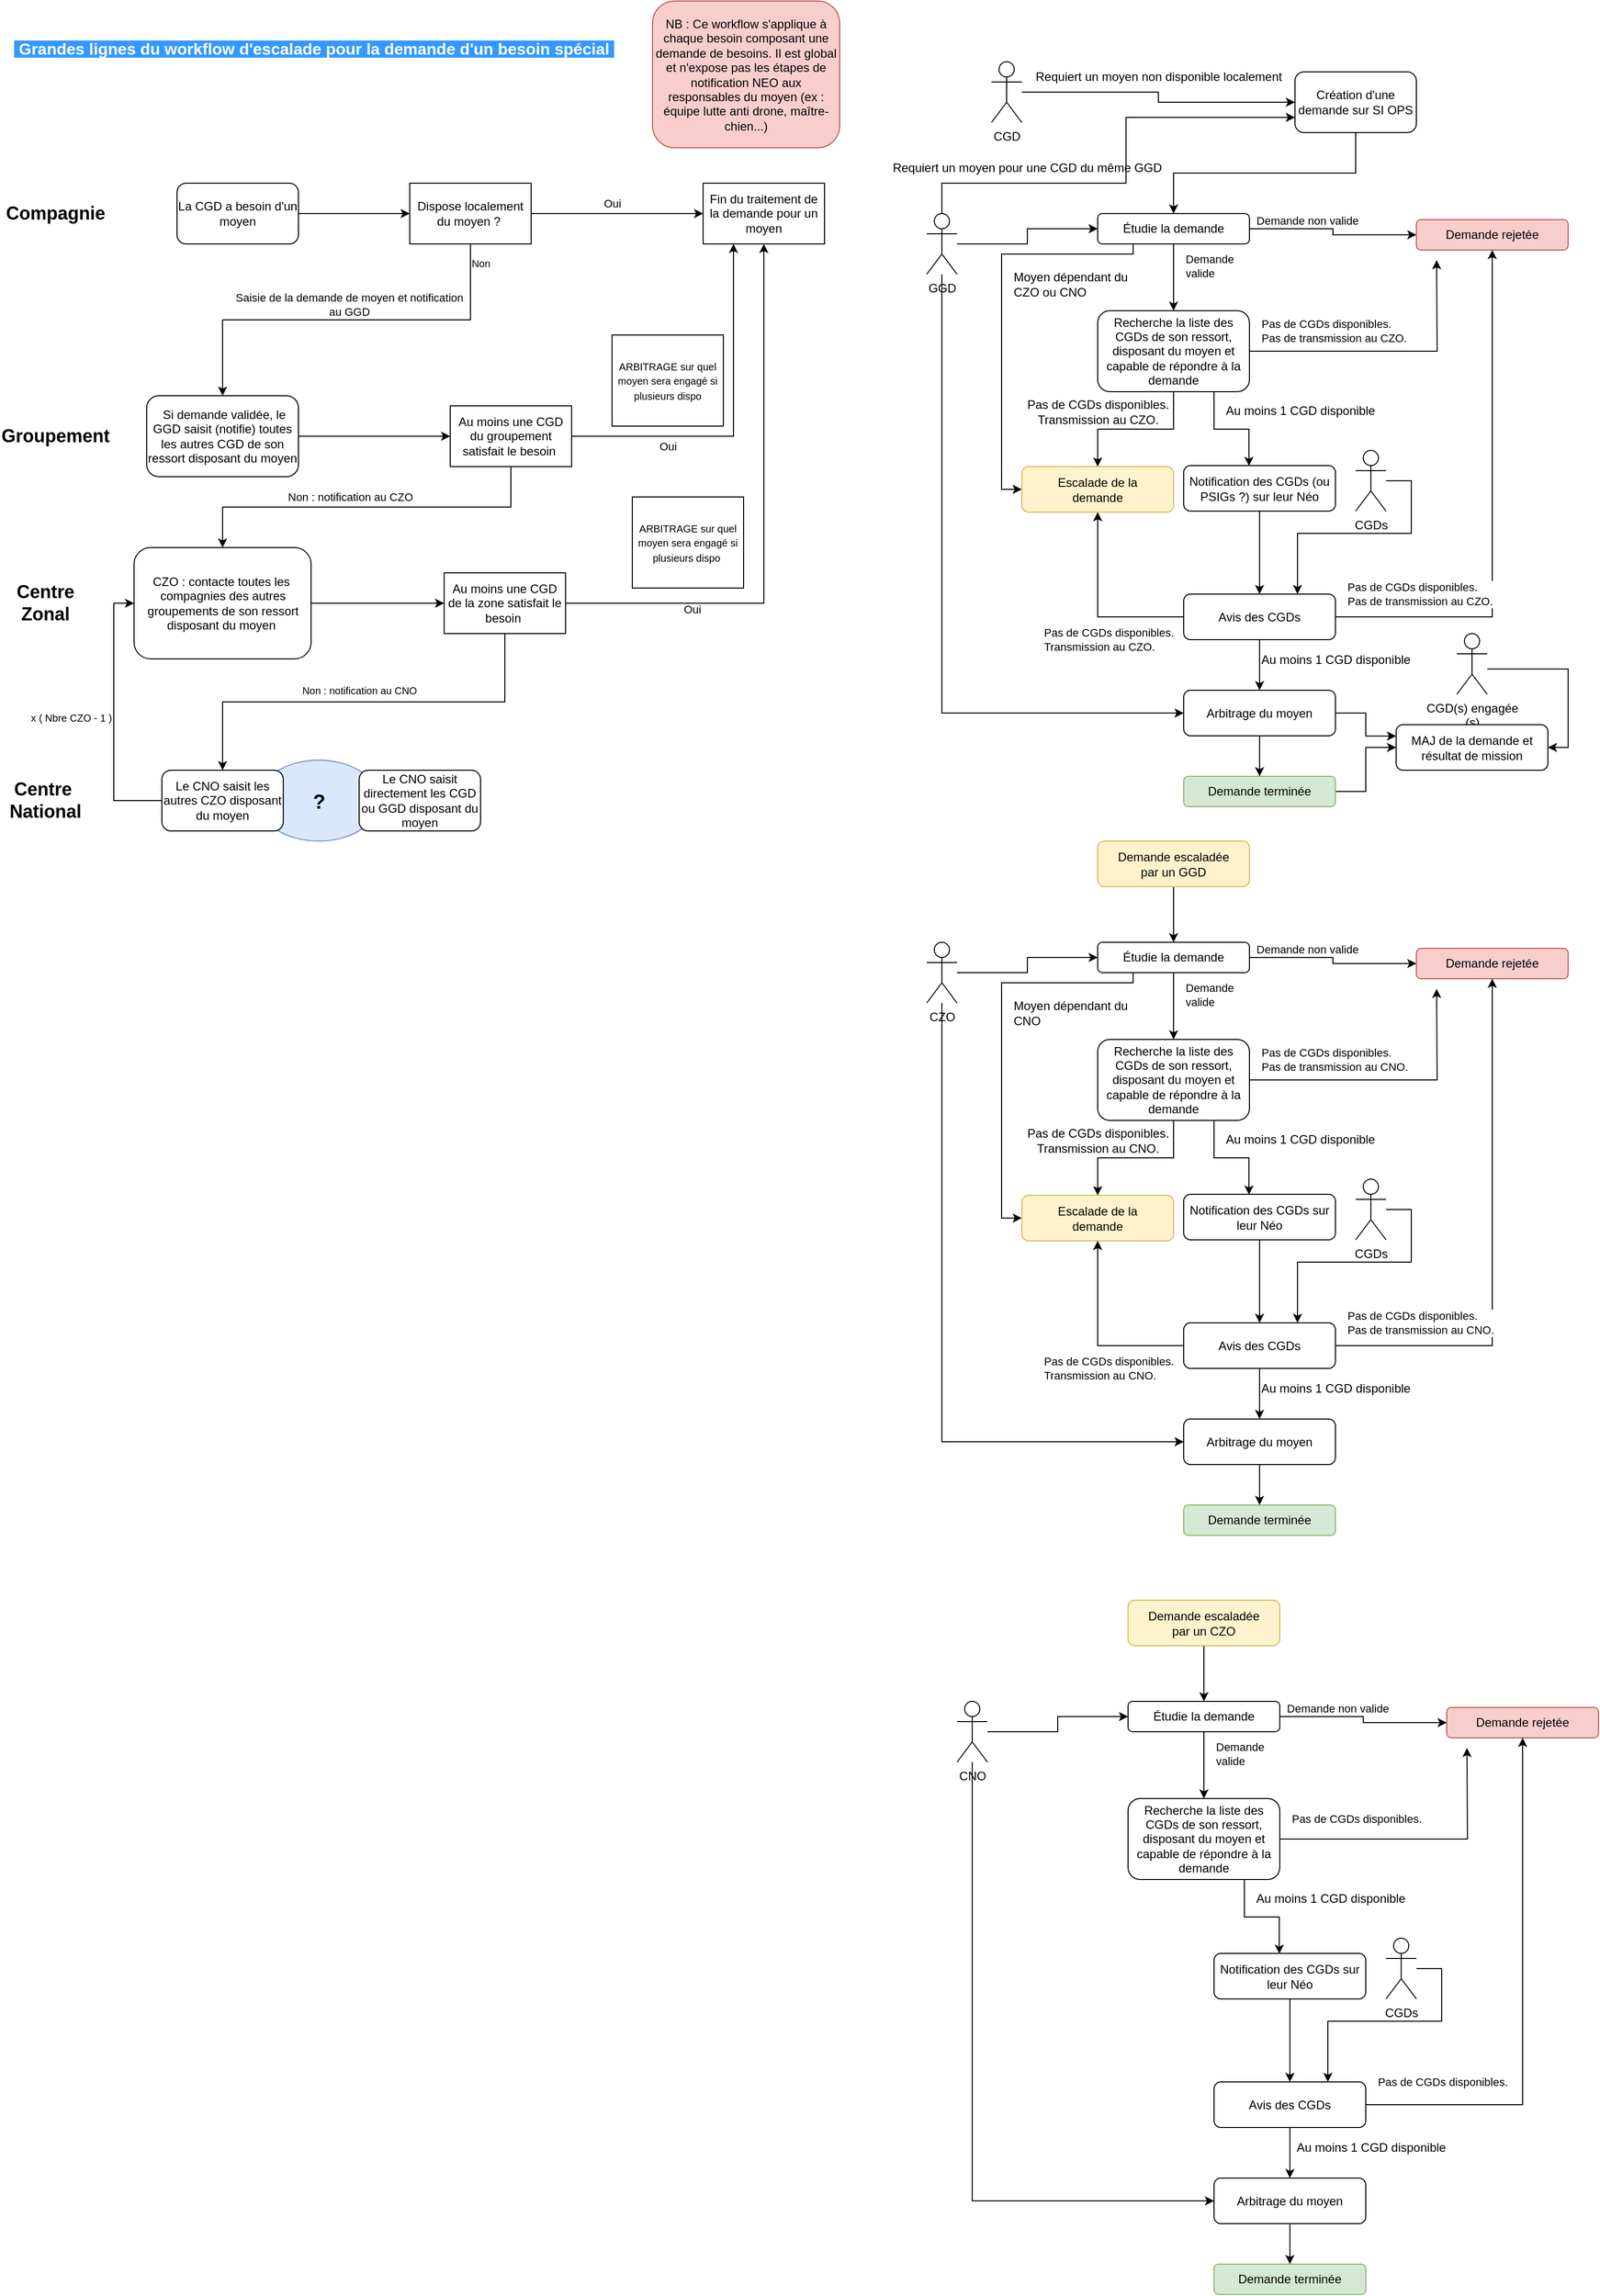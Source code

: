 <mxfile version="22.1.4" type="device">
  <diagram name="Page-1" id="rrwfycTTl3FOUkb1iYms">
    <mxGraphModel dx="1867" dy="1836" grid="1" gridSize="10" guides="1" tooltips="1" connect="1" arrows="1" fold="1" page="1" pageScale="1" pageWidth="827" pageHeight="1169" math="0" shadow="0">
      <root>
        <mxCell id="0" />
        <mxCell id="1" parent="0" />
        <mxCell id="RqcSnPFNKj7BQ7TesFbO-20" style="edgeStyle=orthogonalEdgeStyle;rounded=0;orthogonalLoop=1;jettySize=auto;html=1;exitX=1;exitY=0.5;exitDx=0;exitDy=0;entryX=0;entryY=0.5;entryDx=0;entryDy=0;labelBackgroundColor=none;fontColor=default;" parent="1" source="RqcSnPFNKj7BQ7TesFbO-1" target="RqcSnPFNKj7BQ7TesFbO-19" edge="1">
          <mxGeometry relative="1" as="geometry" />
        </mxCell>
        <mxCell id="RqcSnPFNKj7BQ7TesFbO-1" value="La CGD a besoin d&#39;un moyen" style="rounded=1;whiteSpace=wrap;html=1;labelBackgroundColor=none;" parent="1" vertex="1">
          <mxGeometry x="-645" y="-980" width="120" height="60" as="geometry" />
        </mxCell>
        <mxCell id="RqcSnPFNKj7BQ7TesFbO-60" value="" style="ellipse;whiteSpace=wrap;html=1;fontSize=20;labelBackgroundColor=none;fillColor=#dae8fc;strokeColor=#6c8ebf;" parent="1" vertex="1">
          <mxGeometry x="-565" y="-410" width="120" height="80" as="geometry" />
        </mxCell>
        <mxCell id="RqcSnPFNKj7BQ7TesFbO-26" style="edgeStyle=orthogonalEdgeStyle;rounded=0;orthogonalLoop=1;jettySize=auto;html=1;exitX=1;exitY=0.5;exitDx=0;exitDy=0;entryX=0;entryY=0.5;entryDx=0;entryDy=0;labelBackgroundColor=none;fontColor=default;" parent="1" source="RqcSnPFNKj7BQ7TesFbO-2" target="RqcSnPFNKj7BQ7TesFbO-16" edge="1">
          <mxGeometry relative="1" as="geometry" />
        </mxCell>
        <mxCell id="RqcSnPFNKj7BQ7TesFbO-2" value="&amp;nbsp;Si demande validée, le GGD saisit (notifie) toutes les autres CGD de son ressort disposant du moyen" style="rounded=1;whiteSpace=wrap;html=1;labelBackgroundColor=none;" parent="1" vertex="1">
          <mxGeometry x="-675" y="-770" width="150" height="80" as="geometry" />
        </mxCell>
        <mxCell id="RqcSnPFNKj7BQ7TesFbO-37" style="edgeStyle=orthogonalEdgeStyle;rounded=0;orthogonalLoop=1;jettySize=auto;html=1;exitX=1;exitY=0.5;exitDx=0;exitDy=0;entryX=0;entryY=0.5;entryDx=0;entryDy=0;fontSize=10;labelBackgroundColor=none;fontColor=default;" parent="1" source="RqcSnPFNKj7BQ7TesFbO-7" target="RqcSnPFNKj7BQ7TesFbO-36" edge="1">
          <mxGeometry relative="1" as="geometry" />
        </mxCell>
        <mxCell id="RqcSnPFNKj7BQ7TesFbO-7" value="CZO : contacte toutes les&amp;nbsp; compagnies des autres groupements de son ressort disposant du moyen&amp;nbsp;" style="rounded=1;whiteSpace=wrap;html=1;labelBackgroundColor=none;" parent="1" vertex="1">
          <mxGeometry x="-687.5" y="-620" width="175" height="110" as="geometry" />
        </mxCell>
        <mxCell id="RqcSnPFNKj7BQ7TesFbO-52" style="edgeStyle=orthogonalEdgeStyle;rounded=0;orthogonalLoop=1;jettySize=auto;html=1;exitX=0;exitY=0.5;exitDx=0;exitDy=0;entryX=0;entryY=0.5;entryDx=0;entryDy=0;fontSize=18;labelBackgroundColor=none;fontColor=default;" parent="1" source="RqcSnPFNKj7BQ7TesFbO-8" target="RqcSnPFNKj7BQ7TesFbO-7" edge="1">
          <mxGeometry relative="1" as="geometry" />
        </mxCell>
        <mxCell id="RqcSnPFNKj7BQ7TesFbO-53" value="&lt;font style=&quot;font-size: 10px;&quot;&gt;&amp;nbsp; &amp;nbsp;x (&lt;/font&gt;&lt;font size=&quot;1&quot; style=&quot;&quot;&gt;&amp;nbsp;Nbre CZO - 1 )&lt;/font&gt;" style="edgeLabel;html=1;align=center;verticalAlign=middle;resizable=0;points=[];fontSize=18;labelBackgroundColor=none;" parent="RqcSnPFNKj7BQ7TesFbO-52" vertex="1" connectable="0">
          <mxGeometry x="0.002" y="1" relative="1" as="geometry">
            <mxPoint x="-46" as="offset" />
          </mxGeometry>
        </mxCell>
        <mxCell id="RqcSnPFNKj7BQ7TesFbO-8" value="Le CNO saisit les autres CZO disposant du moyen" style="rounded=1;whiteSpace=wrap;html=1;labelBackgroundColor=none;" parent="1" vertex="1">
          <mxGeometry x="-660" y="-400" width="120" height="60" as="geometry" />
        </mxCell>
        <mxCell id="RqcSnPFNKj7BQ7TesFbO-11" value="Fin du traitement de la demande pour un moyen" style="rounded=0;whiteSpace=wrap;html=1;labelBackgroundColor=none;" parent="1" vertex="1">
          <mxGeometry x="-125" y="-980" width="120" height="60" as="geometry" />
        </mxCell>
        <mxCell id="RqcSnPFNKj7BQ7TesFbO-27" style="edgeStyle=orthogonalEdgeStyle;rounded=0;orthogonalLoop=1;jettySize=auto;html=1;exitX=1;exitY=0.5;exitDx=0;exitDy=0;entryX=0.25;entryY=1;entryDx=0;entryDy=0;labelBackgroundColor=none;fontColor=default;" parent="1" source="RqcSnPFNKj7BQ7TesFbO-16" target="RqcSnPFNKj7BQ7TesFbO-11" edge="1">
          <mxGeometry relative="1" as="geometry" />
        </mxCell>
        <mxCell id="RqcSnPFNKj7BQ7TesFbO-28" value="Oui" style="edgeLabel;html=1;align=center;verticalAlign=middle;resizable=0;points=[];labelBackgroundColor=none;" parent="RqcSnPFNKj7BQ7TesFbO-27" vertex="1" connectable="0">
          <mxGeometry x="-0.473" y="1" relative="1" as="geometry">
            <mxPoint x="3" y="11" as="offset" />
          </mxGeometry>
        </mxCell>
        <mxCell id="RqcSnPFNKj7BQ7TesFbO-29" style="edgeStyle=orthogonalEdgeStyle;rounded=0;orthogonalLoop=1;jettySize=auto;html=1;exitX=0.5;exitY=1;exitDx=0;exitDy=0;entryX=0.5;entryY=0;entryDx=0;entryDy=0;labelBackgroundColor=none;fontColor=default;" parent="1" source="RqcSnPFNKj7BQ7TesFbO-16" target="RqcSnPFNKj7BQ7TesFbO-7" edge="1">
          <mxGeometry relative="1" as="geometry" />
        </mxCell>
        <mxCell id="RqcSnPFNKj7BQ7TesFbO-30" value="Non : notification au CZO" style="edgeLabel;html=1;align=center;verticalAlign=middle;resizable=0;points=[];labelBackgroundColor=none;" parent="RqcSnPFNKj7BQ7TesFbO-29" vertex="1" connectable="0">
          <mxGeometry x="0.11" relative="1" as="geometry">
            <mxPoint x="3" y="-10" as="offset" />
          </mxGeometry>
        </mxCell>
        <mxCell id="RqcSnPFNKj7BQ7TesFbO-16" value="Au moins une CGD du groupement satisfait le besoin&amp;nbsp;" style="rounded=0;whiteSpace=wrap;html=1;labelBackgroundColor=none;" parent="1" vertex="1">
          <mxGeometry x="-375" y="-760" width="120" height="60" as="geometry" />
        </mxCell>
        <mxCell id="RqcSnPFNKj7BQ7TesFbO-21" style="edgeStyle=orthogonalEdgeStyle;rounded=0;orthogonalLoop=1;jettySize=auto;html=1;exitX=0.5;exitY=1;exitDx=0;exitDy=0;entryX=0.5;entryY=0;entryDx=0;entryDy=0;labelBackgroundColor=none;fontColor=default;" parent="1" source="RqcSnPFNKj7BQ7TesFbO-19" target="RqcSnPFNKj7BQ7TesFbO-2" edge="1">
          <mxGeometry relative="1" as="geometry" />
        </mxCell>
        <mxCell id="RqcSnPFNKj7BQ7TesFbO-22" value="Saisie de la demande de moyen et notification &lt;br&gt;au GGD" style="edgeLabel;html=1;align=center;verticalAlign=middle;resizable=0;points=[];labelBackgroundColor=none;" parent="RqcSnPFNKj7BQ7TesFbO-21" vertex="1" connectable="0">
          <mxGeometry x="0.115" y="2" relative="1" as="geometry">
            <mxPoint x="25" y="-17" as="offset" />
          </mxGeometry>
        </mxCell>
        <mxCell id="RqcSnPFNKj7BQ7TesFbO-35" value="Non" style="edgeLabel;html=1;align=center;verticalAlign=middle;resizable=0;points=[];fontSize=10;labelBackgroundColor=none;" parent="RqcSnPFNKj7BQ7TesFbO-21" vertex="1" connectable="0">
          <mxGeometry x="-0.904" relative="1" as="geometry">
            <mxPoint x="10" as="offset" />
          </mxGeometry>
        </mxCell>
        <mxCell id="RqcSnPFNKj7BQ7TesFbO-23" style="edgeStyle=orthogonalEdgeStyle;rounded=0;orthogonalLoop=1;jettySize=auto;html=1;exitX=1;exitY=0.5;exitDx=0;exitDy=0;labelBackgroundColor=none;fontColor=default;" parent="1" source="RqcSnPFNKj7BQ7TesFbO-19" target="RqcSnPFNKj7BQ7TesFbO-11" edge="1">
          <mxGeometry relative="1" as="geometry">
            <Array as="points">
              <mxPoint x="-205" y="-950" />
              <mxPoint x="-205" y="-950" />
            </Array>
          </mxGeometry>
        </mxCell>
        <mxCell id="RqcSnPFNKj7BQ7TesFbO-25" value="Oui" style="edgeLabel;html=1;align=center;verticalAlign=middle;resizable=0;points=[];labelBackgroundColor=none;" parent="RqcSnPFNKj7BQ7TesFbO-23" vertex="1" connectable="0">
          <mxGeometry x="-0.165" y="1" relative="1" as="geometry">
            <mxPoint x="9" y="-9" as="offset" />
          </mxGeometry>
        </mxCell>
        <mxCell id="RqcSnPFNKj7BQ7TesFbO-19" value="Dispose localement du moyen ?&amp;nbsp;" style="rounded=0;whiteSpace=wrap;html=1;labelBackgroundColor=none;" parent="1" vertex="1">
          <mxGeometry x="-415" y="-980" width="120" height="60" as="geometry" />
        </mxCell>
        <mxCell id="RqcSnPFNKj7BQ7TesFbO-32" value="&lt;font style=&quot;font-size: 10px;&quot;&gt;ARBITRAGE sur quel moyen sera engagé si plusieurs dispo&lt;/font&gt;" style="rounded=0;whiteSpace=wrap;html=1;labelBackgroundColor=none;" parent="1" vertex="1">
          <mxGeometry x="-215" y="-830" width="110" height="90" as="geometry" />
        </mxCell>
        <mxCell id="RqcSnPFNKj7BQ7TesFbO-38" style="edgeStyle=orthogonalEdgeStyle;rounded=0;orthogonalLoop=1;jettySize=auto;html=1;exitX=1;exitY=0.5;exitDx=0;exitDy=0;entryX=0.5;entryY=1;entryDx=0;entryDy=0;fontSize=10;labelBackgroundColor=none;fontColor=default;" parent="1" source="RqcSnPFNKj7BQ7TesFbO-36" target="RqcSnPFNKj7BQ7TesFbO-11" edge="1">
          <mxGeometry relative="1" as="geometry" />
        </mxCell>
        <mxCell id="RqcSnPFNKj7BQ7TesFbO-45" style="edgeStyle=orthogonalEdgeStyle;rounded=0;orthogonalLoop=1;jettySize=auto;html=1;exitX=0.5;exitY=1;exitDx=0;exitDy=0;entryX=0.5;entryY=0;entryDx=0;entryDy=0;fontSize=10;labelBackgroundColor=none;fontColor=default;" parent="1" source="RqcSnPFNKj7BQ7TesFbO-36" target="RqcSnPFNKj7BQ7TesFbO-8" edge="1">
          <mxGeometry relative="1" as="geometry" />
        </mxCell>
        <mxCell id="RqcSnPFNKj7BQ7TesFbO-46" value="Non : notification au CNO" style="edgeLabel;html=1;align=center;verticalAlign=middle;resizable=0;points=[];fontSize=10;labelBackgroundColor=none;" parent="RqcSnPFNKj7BQ7TesFbO-45" vertex="1" connectable="0">
          <mxGeometry x="0.085" y="1" relative="1" as="geometry">
            <mxPoint x="13" y="-13" as="offset" />
          </mxGeometry>
        </mxCell>
        <mxCell id="RqcSnPFNKj7BQ7TesFbO-36" value="Au moins une CGD de la zone satisfait le besoin&amp;nbsp;" style="rounded=0;whiteSpace=wrap;html=1;labelBackgroundColor=none;" parent="1" vertex="1">
          <mxGeometry x="-381" y="-595" width="120" height="60" as="geometry" />
        </mxCell>
        <mxCell id="RqcSnPFNKj7BQ7TesFbO-39" value="&lt;font style=&quot;font-size: 10px;&quot;&gt;ARBITRAGE sur quel moyen sera engagé si plusieurs dispo&amp;nbsp;&lt;/font&gt;" style="rounded=0;whiteSpace=wrap;html=1;labelBackgroundColor=none;" parent="1" vertex="1">
          <mxGeometry x="-195" y="-670" width="110" height="90" as="geometry" />
        </mxCell>
        <mxCell id="RqcSnPFNKj7BQ7TesFbO-47" value="&lt;font style=&quot;font-size: 18px;&quot;&gt;&lt;b&gt;Groupement&lt;/b&gt;&lt;/font&gt;" style="text;html=1;strokeColor=none;fillColor=none;align=center;verticalAlign=middle;whiteSpace=wrap;rounded=0;fontSize=10;labelBackgroundColor=none;" parent="1" vertex="1">
          <mxGeometry x="-795" y="-745" width="60" height="30" as="geometry" />
        </mxCell>
        <mxCell id="RqcSnPFNKj7BQ7TesFbO-48" value="&lt;span style=&quot;font-size: 18px;&quot;&gt;&lt;b&gt;Compagnie&lt;/b&gt;&lt;/span&gt;" style="text;html=1;strokeColor=none;fillColor=none;align=center;verticalAlign=middle;whiteSpace=wrap;rounded=0;fontSize=10;labelBackgroundColor=none;" parent="1" vertex="1">
          <mxGeometry x="-795" y="-965" width="60" height="30" as="geometry" />
        </mxCell>
        <mxCell id="RqcSnPFNKj7BQ7TesFbO-49" value="&lt;font style=&quot;font-size: 18px;&quot;&gt;&lt;b&gt;Centre Zonal&lt;/b&gt;&lt;/font&gt;" style="text;html=1;strokeColor=none;fillColor=none;align=center;verticalAlign=middle;whiteSpace=wrap;rounded=0;fontSize=10;labelBackgroundColor=none;" parent="1" vertex="1">
          <mxGeometry x="-805" y="-580" width="60" height="30" as="geometry" />
        </mxCell>
        <mxCell id="RqcSnPFNKj7BQ7TesFbO-50" value="&lt;font style=&quot;font-size: 18px;&quot;&gt;&lt;b&gt;Centre&amp;nbsp; National&lt;/b&gt;&lt;/font&gt;" style="text;html=1;strokeColor=none;fillColor=none;align=center;verticalAlign=middle;whiteSpace=wrap;rounded=0;fontSize=10;labelBackgroundColor=none;" parent="1" vertex="1">
          <mxGeometry x="-805" y="-385" width="60" height="30" as="geometry" />
        </mxCell>
        <mxCell id="RqcSnPFNKj7BQ7TesFbO-54" value="Le CNO saisit directement les CGD ou GGD disposant du moyen" style="rounded=1;whiteSpace=wrap;html=1;labelBackgroundColor=none;" parent="1" vertex="1">
          <mxGeometry x="-465" y="-400" width="120" height="60" as="geometry" />
        </mxCell>
        <mxCell id="RqcSnPFNKj7BQ7TesFbO-59" value="&lt;font style=&quot;font-size: 20px;&quot;&gt;&lt;b&gt;?&lt;/b&gt;&lt;/font&gt;" style="text;html=1;align=center;verticalAlign=middle;resizable=0;points=[];autosize=1;strokeColor=none;fillColor=none;fontSize=12;labelBackgroundColor=none;" parent="1" vertex="1">
          <mxGeometry x="-525" y="-390" width="40" height="40" as="geometry" />
        </mxCell>
        <mxCell id="RqcSnPFNKj7BQ7TesFbO-62" value="Oui" style="edgeLabel;html=1;align=center;verticalAlign=middle;resizable=0;points=[];labelBackgroundColor=none;" parent="1" vertex="1" connectable="0">
          <mxGeometry x="-150" y="-710" as="geometry">
            <mxPoint x="14" y="151" as="offset" />
          </mxGeometry>
        </mxCell>
        <mxCell id="RqcSnPFNKj7BQ7TesFbO-64" value="NB : Ce workflow s&#39;applique à chaque besoin composant une demande de besoins. Il est global et n&#39;expose pas les étapes de notification NEO aux responsables du moyen (ex : équipe lutte anti drone, maître-chien...)" style="rounded=1;whiteSpace=wrap;html=1;fillColor=#f8cecc;strokeColor=#b85450;" parent="1" vertex="1">
          <mxGeometry x="-175" y="-1160" width="185" height="145" as="geometry" />
        </mxCell>
        <mxCell id="RqcSnPFNKj7BQ7TesFbO-65" value="&lt;h1&gt;&lt;font color=&quot;#ffffff&quot; style=&quot;font-size: 16px; background-color: rgb(51, 153, 255);&quot;&gt;&amp;nbsp;Grandes lignes du workflow d&#39;escalade pour la demande d&#39;un besoin spécial&amp;nbsp;&lt;/font&gt;&lt;/h1&gt;" style="text;html=1;align=center;verticalAlign=middle;resizable=0;points=[];autosize=1;strokeColor=none;fillColor=none;" parent="1" vertex="1">
          <mxGeometry x="-820" y="-1150" width="620" height="70" as="geometry" />
        </mxCell>
        <mxCell id="Uyvx8h7C8vzRLMzr1QNW-44" style="edgeStyle=orthogonalEdgeStyle;rounded=0;orthogonalLoop=1;jettySize=auto;html=1;entryX=0;entryY=0.5;entryDx=0;entryDy=0;" parent="1" source="Uyvx8h7C8vzRLMzr1QNW-3" target="Uyvx8h7C8vzRLMzr1QNW-7" edge="1">
          <mxGeometry relative="1" as="geometry" />
        </mxCell>
        <mxCell id="Uyvx8h7C8vzRLMzr1QNW-3" value="CGD" style="shape=umlActor;verticalLabelPosition=bottom;verticalAlign=top;html=1;outlineConnect=0;" parent="1" vertex="1">
          <mxGeometry x="160" y="-1100" width="30" height="60" as="geometry" />
        </mxCell>
        <mxCell id="Uyvx8h7C8vzRLMzr1QNW-13" style="edgeStyle=orthogonalEdgeStyle;rounded=0;orthogonalLoop=1;jettySize=auto;html=1;exitX=0.5;exitY=1;exitDx=0;exitDy=0;entryX=0.5;entryY=0;entryDx=0;entryDy=0;" parent="1" source="Uyvx8h7C8vzRLMzr1QNW-7" target="Uyvx8h7C8vzRLMzr1QNW-10" edge="1">
          <mxGeometry relative="1" as="geometry" />
        </mxCell>
        <mxCell id="Uyvx8h7C8vzRLMzr1QNW-7" value="Création d&#39;une demande sur SI OPS" style="rounded=1;whiteSpace=wrap;html=1;labelBackgroundColor=none;" parent="1" vertex="1">
          <mxGeometry x="460" y="-1090" width="120" height="60" as="geometry" />
        </mxCell>
        <mxCell id="Uyvx8h7C8vzRLMzr1QNW-12" style="edgeStyle=orthogonalEdgeStyle;rounded=0;orthogonalLoop=1;jettySize=auto;html=1;entryX=0;entryY=0.5;entryDx=0;entryDy=0;" parent="1" source="Uyvx8h7C8vzRLMzr1QNW-9" target="Uyvx8h7C8vzRLMzr1QNW-10" edge="1">
          <mxGeometry relative="1" as="geometry" />
        </mxCell>
        <mxCell id="Uyvx8h7C8vzRLMzr1QNW-37" style="edgeStyle=orthogonalEdgeStyle;rounded=0;orthogonalLoop=1;jettySize=auto;html=1;entryX=0;entryY=0.5;entryDx=0;entryDy=0;" parent="1" source="Uyvx8h7C8vzRLMzr1QNW-9" target="Uyvx8h7C8vzRLMzr1QNW-36" edge="1">
          <mxGeometry relative="1" as="geometry">
            <Array as="points">
              <mxPoint x="111" y="-457" />
            </Array>
          </mxGeometry>
        </mxCell>
        <mxCell id="ek8YgwILOzwHB5-foPTu-1" style="edgeStyle=orthogonalEdgeStyle;rounded=0;orthogonalLoop=1;jettySize=auto;html=1;entryX=0;entryY=0.75;entryDx=0;entryDy=0;" edge="1" parent="1" source="Uyvx8h7C8vzRLMzr1QNW-9" target="Uyvx8h7C8vzRLMzr1QNW-7">
          <mxGeometry relative="1" as="geometry">
            <Array as="points">
              <mxPoint x="111" y="-980" />
              <mxPoint x="293" y="-980" />
              <mxPoint x="293" y="-1045" />
            </Array>
          </mxGeometry>
        </mxCell>
        <mxCell id="Uyvx8h7C8vzRLMzr1QNW-9" value="GGD" style="shape=umlActor;verticalLabelPosition=bottom;verticalAlign=top;html=1;outlineConnect=0;" parent="1" vertex="1">
          <mxGeometry x="96" y="-950" width="30" height="60" as="geometry" />
        </mxCell>
        <mxCell id="Uyvx8h7C8vzRLMzr1QNW-16" style="edgeStyle=orthogonalEdgeStyle;rounded=0;orthogonalLoop=1;jettySize=auto;html=1;entryX=0.5;entryY=0;entryDx=0;entryDy=0;" parent="1" source="Uyvx8h7C8vzRLMzr1QNW-10" target="Uyvx8h7C8vzRLMzr1QNW-15" edge="1">
          <mxGeometry relative="1" as="geometry" />
        </mxCell>
        <mxCell id="Uyvx8h7C8vzRLMzr1QNW-17" value="&lt;div&gt;Demande&lt;/div&gt;&lt;div&gt;valide&lt;/div&gt;" style="edgeLabel;html=1;align=left;verticalAlign=middle;resizable=0;points=[];" parent="Uyvx8h7C8vzRLMzr1QNW-16" vertex="1" connectable="0">
          <mxGeometry x="-0.382" y="4" relative="1" as="geometry">
            <mxPoint x="6" y="1" as="offset" />
          </mxGeometry>
        </mxCell>
        <mxCell id="Uyvx8h7C8vzRLMzr1QNW-20" style="edgeStyle=orthogonalEdgeStyle;rounded=0;orthogonalLoop=1;jettySize=auto;html=1;entryX=0;entryY=0.5;entryDx=0;entryDy=0;" parent="1" source="Uyvx8h7C8vzRLMzr1QNW-10" target="Uyvx8h7C8vzRLMzr1QNW-19" edge="1">
          <mxGeometry relative="1" as="geometry" />
        </mxCell>
        <mxCell id="Uyvx8h7C8vzRLMzr1QNW-95" style="edgeStyle=orthogonalEdgeStyle;rounded=0;orthogonalLoop=1;jettySize=auto;html=1;entryX=0;entryY=0.5;entryDx=0;entryDy=0;" parent="1" source="Uyvx8h7C8vzRLMzr1QNW-10" target="Uyvx8h7C8vzRLMzr1QNW-46" edge="1">
          <mxGeometry relative="1" as="geometry">
            <Array as="points">
              <mxPoint x="300" y="-910" />
              <mxPoint x="170" y="-910" />
              <mxPoint x="170" y="-677" />
            </Array>
          </mxGeometry>
        </mxCell>
        <mxCell id="Uyvx8h7C8vzRLMzr1QNW-10" value="Étudie la demande" style="rounded=1;whiteSpace=wrap;html=1;labelBackgroundColor=none;" parent="1" vertex="1">
          <mxGeometry x="265" y="-950" width="150" height="30" as="geometry" />
        </mxCell>
        <mxCell id="Uyvx8h7C8vzRLMzr1QNW-22" style="edgeStyle=orthogonalEdgeStyle;rounded=0;orthogonalLoop=1;jettySize=auto;html=1;" parent="1" source="Uyvx8h7C8vzRLMzr1QNW-15" edge="1">
          <mxGeometry relative="1" as="geometry">
            <mxPoint x="600" y="-904" as="targetPoint" />
          </mxGeometry>
        </mxCell>
        <mxCell id="Uyvx8h7C8vzRLMzr1QNW-23" value="Pas de CGDs disponibles.&lt;br&gt;&lt;div&gt;Transmission au CZO.&lt;br&gt;&lt;/div&gt;" style="edgeLabel;html=1;align=left;verticalAlign=middle;resizable=0;points=[];" parent="Uyvx8h7C8vzRLMzr1QNW-22" vertex="1" connectable="0">
          <mxGeometry x="-0.892" y="3" relative="1" as="geometry">
            <mxPoint x="-220" y="288" as="offset" />
          </mxGeometry>
        </mxCell>
        <mxCell id="Uyvx8h7C8vzRLMzr1QNW-47" style="edgeStyle=orthogonalEdgeStyle;rounded=0;orthogonalLoop=1;jettySize=auto;html=1;entryX=0.5;entryY=0;entryDx=0;entryDy=0;" parent="1" source="Uyvx8h7C8vzRLMzr1QNW-15" target="Uyvx8h7C8vzRLMzr1QNW-46" edge="1">
          <mxGeometry relative="1" as="geometry">
            <Array as="points">
              <mxPoint x="340" y="-737" />
              <mxPoint x="265" y="-737" />
            </Array>
          </mxGeometry>
        </mxCell>
        <mxCell id="Uyvx8h7C8vzRLMzr1QNW-15" value="Recherche la liste des CGDs de son ressort, disposant du moyen et capable de répondre à la demande" style="rounded=1;whiteSpace=wrap;html=1;labelBackgroundColor=none;" parent="1" vertex="1">
          <mxGeometry x="265" y="-854" width="150" height="80" as="geometry" />
        </mxCell>
        <mxCell id="Uyvx8h7C8vzRLMzr1QNW-19" value="Demande rejetée" style="rounded=1;whiteSpace=wrap;html=1;labelBackgroundColor=none;fillColor=#f8cecc;strokeColor=#b85450;" parent="1" vertex="1">
          <mxGeometry x="580" y="-944" width="150" height="30" as="geometry" />
        </mxCell>
        <mxCell id="Uyvx8h7C8vzRLMzr1QNW-21" value="Demande non valide" style="edgeLabel;html=1;align=center;verticalAlign=middle;resizable=0;points=[];" parent="1" vertex="1" connectable="0">
          <mxGeometry x="480" y="-944.002" as="geometry">
            <mxPoint x="-8" y="1" as="offset" />
          </mxGeometry>
        </mxCell>
        <mxCell id="Uyvx8h7C8vzRLMzr1QNW-30" style="edgeStyle=orthogonalEdgeStyle;rounded=0;orthogonalLoop=1;jettySize=auto;html=1;entryX=0.5;entryY=0;entryDx=0;entryDy=0;" parent="1" source="Uyvx8h7C8vzRLMzr1QNW-24" target="Uyvx8h7C8vzRLMzr1QNW-28" edge="1">
          <mxGeometry relative="1" as="geometry" />
        </mxCell>
        <mxCell id="Uyvx8h7C8vzRLMzr1QNW-24" value="Notification des CGDs (ou PSIGs ?) sur leur Néo" style="rounded=1;whiteSpace=wrap;html=1;labelBackgroundColor=none;" parent="1" vertex="1">
          <mxGeometry x="350" y="-701" width="150" height="45" as="geometry" />
        </mxCell>
        <mxCell id="Uyvx8h7C8vzRLMzr1QNW-25" style="edgeStyle=orthogonalEdgeStyle;rounded=0;orthogonalLoop=1;jettySize=auto;html=1;entryX=0.43;entryY=0.007;entryDx=0;entryDy=0;entryPerimeter=0;" parent="1" source="Uyvx8h7C8vzRLMzr1QNW-15" target="Uyvx8h7C8vzRLMzr1QNW-24" edge="1">
          <mxGeometry relative="1" as="geometry">
            <Array as="points">
              <mxPoint x="380" y="-737" />
              <mxPoint x="415" y="-737" />
            </Array>
          </mxGeometry>
        </mxCell>
        <mxCell id="Uyvx8h7C8vzRLMzr1QNW-29" style="edgeStyle=orthogonalEdgeStyle;rounded=0;orthogonalLoop=1;jettySize=auto;html=1;entryX=0.75;entryY=0;entryDx=0;entryDy=0;" parent="1" source="Uyvx8h7C8vzRLMzr1QNW-26" target="Uyvx8h7C8vzRLMzr1QNW-28" edge="1">
          <mxGeometry relative="1" as="geometry">
            <Array as="points">
              <mxPoint x="575" y="-634" />
              <mxPoint x="463" y="-634" />
            </Array>
          </mxGeometry>
        </mxCell>
        <mxCell id="Uyvx8h7C8vzRLMzr1QNW-26" value="CGDs" style="shape=umlActor;verticalLabelPosition=bottom;verticalAlign=top;html=1;outlineConnect=0;" parent="1" vertex="1">
          <mxGeometry x="520" y="-716" width="30" height="60" as="geometry" />
        </mxCell>
        <mxCell id="Uyvx8h7C8vzRLMzr1QNW-34" style="edgeStyle=orthogonalEdgeStyle;rounded=0;orthogonalLoop=1;jettySize=auto;html=1;entryX=0.5;entryY=1;entryDx=0;entryDy=0;" parent="1" source="Uyvx8h7C8vzRLMzr1QNW-28" target="Uyvx8h7C8vzRLMzr1QNW-19" edge="1">
          <mxGeometry relative="1" as="geometry" />
        </mxCell>
        <mxCell id="Uyvx8h7C8vzRLMzr1QNW-38" style="edgeStyle=orthogonalEdgeStyle;rounded=0;orthogonalLoop=1;jettySize=auto;html=1;entryX=0.5;entryY=0;entryDx=0;entryDy=0;" parent="1" source="Uyvx8h7C8vzRLMzr1QNW-28" target="Uyvx8h7C8vzRLMzr1QNW-36" edge="1">
          <mxGeometry relative="1" as="geometry" />
        </mxCell>
        <mxCell id="Uyvx8h7C8vzRLMzr1QNW-51" style="edgeStyle=orthogonalEdgeStyle;rounded=0;orthogonalLoop=1;jettySize=auto;html=1;exitX=0;exitY=0.5;exitDx=0;exitDy=0;entryX=0.5;entryY=1;entryDx=0;entryDy=0;" parent="1" source="Uyvx8h7C8vzRLMzr1QNW-28" target="Uyvx8h7C8vzRLMzr1QNW-46" edge="1">
          <mxGeometry relative="1" as="geometry" />
        </mxCell>
        <mxCell id="Uyvx8h7C8vzRLMzr1QNW-28" value="Avis des CGDs" style="rounded=1;whiteSpace=wrap;html=1;labelBackgroundColor=none;" parent="1" vertex="1">
          <mxGeometry x="350" y="-574" width="150" height="45" as="geometry" />
        </mxCell>
        <mxCell id="Uyvx8h7C8vzRLMzr1QNW-33" value="Pas de CGDs disponibles.&lt;br&gt;&lt;div&gt;Pas de transmission au CZO.&lt;br&gt;&lt;/div&gt;" style="edgeLabel;html=1;align=left;verticalAlign=middle;resizable=0;points=[];" parent="1" vertex="1" connectable="0">
          <mxGeometry x="425.004" y="-834.001" as="geometry" />
        </mxCell>
        <mxCell id="ek8YgwILOzwHB5-foPTu-7" style="edgeStyle=orthogonalEdgeStyle;rounded=0;orthogonalLoop=1;jettySize=auto;html=1;entryX=0;entryY=0.5;entryDx=0;entryDy=0;" edge="1" parent="1" source="Uyvx8h7C8vzRLMzr1QNW-35" target="ek8YgwILOzwHB5-foPTu-4">
          <mxGeometry relative="1" as="geometry" />
        </mxCell>
        <mxCell id="Uyvx8h7C8vzRLMzr1QNW-35" value="Demande terminée" style="rounded=1;whiteSpace=wrap;html=1;labelBackgroundColor=none;fillColor=#d5e8d4;strokeColor=#82b366;" parent="1" vertex="1">
          <mxGeometry x="350" y="-394" width="150" height="30" as="geometry" />
        </mxCell>
        <mxCell id="Uyvx8h7C8vzRLMzr1QNW-39" style="edgeStyle=orthogonalEdgeStyle;rounded=0;orthogonalLoop=1;jettySize=auto;html=1;entryX=0.5;entryY=0;entryDx=0;entryDy=0;" parent="1" source="Uyvx8h7C8vzRLMzr1QNW-36" target="Uyvx8h7C8vzRLMzr1QNW-35" edge="1">
          <mxGeometry relative="1" as="geometry" />
        </mxCell>
        <mxCell id="ek8YgwILOzwHB5-foPTu-6" style="edgeStyle=orthogonalEdgeStyle;rounded=0;orthogonalLoop=1;jettySize=auto;html=1;entryX=0;entryY=0.25;entryDx=0;entryDy=0;" edge="1" parent="1" source="Uyvx8h7C8vzRLMzr1QNW-36" target="ek8YgwILOzwHB5-foPTu-4">
          <mxGeometry relative="1" as="geometry" />
        </mxCell>
        <mxCell id="Uyvx8h7C8vzRLMzr1QNW-36" value="Arbitrage du moyen" style="rounded=1;whiteSpace=wrap;html=1;labelBackgroundColor=none;" parent="1" vertex="1">
          <mxGeometry x="350" y="-479" width="150" height="45" as="geometry" />
        </mxCell>
        <mxCell id="Uyvx8h7C8vzRLMzr1QNW-42" value="Au moins 1 CGD disponible" style="text;html=1;align=center;verticalAlign=middle;resizable=0;points=[];autosize=1;strokeColor=none;fillColor=none;" parent="1" vertex="1">
          <mxGeometry x="415" y="-524" width="170" height="30" as="geometry" />
        </mxCell>
        <mxCell id="Uyvx8h7C8vzRLMzr1QNW-45" value="Requiert un moyen non disponible localement" style="text;html=1;align=center;verticalAlign=middle;resizable=0;points=[];autosize=1;strokeColor=none;fillColor=none;" parent="1" vertex="1">
          <mxGeometry x="190" y="-1100" width="270" height="30" as="geometry" />
        </mxCell>
        <mxCell id="Uyvx8h7C8vzRLMzr1QNW-46" value="Escalade de la&lt;br&gt;demande" style="rounded=1;whiteSpace=wrap;html=1;labelBackgroundColor=none;fillColor=#fff2cc;strokeColor=#d6b656;" parent="1" vertex="1">
          <mxGeometry x="190" y="-700" width="150" height="45" as="geometry" />
        </mxCell>
        <mxCell id="Uyvx8h7C8vzRLMzr1QNW-48" value="Pas de CGDs disponibles.&lt;br&gt;Transmission au CZO." style="text;html=1;align=center;verticalAlign=middle;resizable=0;points=[];autosize=1;strokeColor=none;fillColor=none;" parent="1" vertex="1">
          <mxGeometry x="185" y="-774" width="160" height="40" as="geometry" />
        </mxCell>
        <mxCell id="Uyvx8h7C8vzRLMzr1QNW-49" value="Au moins 1 CGD disponible" style="text;html=1;align=center;verticalAlign=middle;resizable=0;points=[];autosize=1;strokeColor=none;fillColor=none;" parent="1" vertex="1">
          <mxGeometry x="380" y="-770" width="170" height="30" as="geometry" />
        </mxCell>
        <mxCell id="Uyvx8h7C8vzRLMzr1QNW-52" value="Pas de CGDs disponibles.&lt;br&gt;&lt;div&gt;Pas de transmission au CZO.&lt;br&gt;&lt;/div&gt;" style="edgeLabel;html=1;align=left;verticalAlign=middle;resizable=0;points=[];" parent="1" vertex="1" connectable="0">
          <mxGeometry x="510.004" y="-574.001" as="geometry" />
        </mxCell>
        <mxCell id="Uyvx8h7C8vzRLMzr1QNW-129" style="edgeStyle=orthogonalEdgeStyle;rounded=0;orthogonalLoop=1;jettySize=auto;html=1;entryX=0.5;entryY=0;entryDx=0;entryDy=0;" parent="1" source="Uyvx8h7C8vzRLMzr1QNW-55" target="Uyvx8h7C8vzRLMzr1QNW-103" edge="1">
          <mxGeometry relative="1" as="geometry" />
        </mxCell>
        <mxCell id="Uyvx8h7C8vzRLMzr1QNW-55" value="Demande escaladée&lt;br&gt;par un GGD" style="rounded=1;whiteSpace=wrap;html=1;labelBackgroundColor=none;fillColor=#fff2cc;strokeColor=#d6b656;" parent="1" vertex="1">
          <mxGeometry x="265" y="-330" width="150" height="45" as="geometry" />
        </mxCell>
        <mxCell id="Uyvx8h7C8vzRLMzr1QNW-94" value="Moyen dépendant du&lt;br&gt;CZO ou CNO" style="text;html=1;align=left;verticalAlign=middle;resizable=0;points=[];autosize=1;strokeColor=none;fillColor=none;" parent="1" vertex="1">
          <mxGeometry x="180" y="-900" width="140" height="40" as="geometry" />
        </mxCell>
        <mxCell id="Uyvx8h7C8vzRLMzr1QNW-96" style="edgeStyle=orthogonalEdgeStyle;rounded=0;orthogonalLoop=1;jettySize=auto;html=1;entryX=0;entryY=0.5;entryDx=0;entryDy=0;" parent="1" source="Uyvx8h7C8vzRLMzr1QNW-98" target="Uyvx8h7C8vzRLMzr1QNW-103" edge="1">
          <mxGeometry relative="1" as="geometry" />
        </mxCell>
        <mxCell id="Uyvx8h7C8vzRLMzr1QNW-97" style="edgeStyle=orthogonalEdgeStyle;rounded=0;orthogonalLoop=1;jettySize=auto;html=1;entryX=0;entryY=0.5;entryDx=0;entryDy=0;" parent="1" source="Uyvx8h7C8vzRLMzr1QNW-98" target="Uyvx8h7C8vzRLMzr1QNW-122" edge="1">
          <mxGeometry relative="1" as="geometry">
            <Array as="points">
              <mxPoint x="111" y="263" />
            </Array>
          </mxGeometry>
        </mxCell>
        <mxCell id="Uyvx8h7C8vzRLMzr1QNW-98" value="CZO" style="shape=umlActor;verticalLabelPosition=bottom;verticalAlign=top;html=1;outlineConnect=0;" parent="1" vertex="1">
          <mxGeometry x="96" y="-230" width="30" height="60" as="geometry" />
        </mxCell>
        <mxCell id="Uyvx8h7C8vzRLMzr1QNW-99" style="edgeStyle=orthogonalEdgeStyle;rounded=0;orthogonalLoop=1;jettySize=auto;html=1;entryX=0.5;entryY=0;entryDx=0;entryDy=0;" parent="1" source="Uyvx8h7C8vzRLMzr1QNW-103" target="Uyvx8h7C8vzRLMzr1QNW-107" edge="1">
          <mxGeometry relative="1" as="geometry" />
        </mxCell>
        <mxCell id="Uyvx8h7C8vzRLMzr1QNW-100" value="&lt;div&gt;Demande&lt;/div&gt;&lt;div&gt;valide&lt;/div&gt;" style="edgeLabel;html=1;align=left;verticalAlign=middle;resizable=0;points=[];" parent="Uyvx8h7C8vzRLMzr1QNW-99" vertex="1" connectable="0">
          <mxGeometry x="-0.382" y="4" relative="1" as="geometry">
            <mxPoint x="6" y="1" as="offset" />
          </mxGeometry>
        </mxCell>
        <mxCell id="Uyvx8h7C8vzRLMzr1QNW-101" style="edgeStyle=orthogonalEdgeStyle;rounded=0;orthogonalLoop=1;jettySize=auto;html=1;entryX=0;entryY=0.5;entryDx=0;entryDy=0;" parent="1" source="Uyvx8h7C8vzRLMzr1QNW-103" target="Uyvx8h7C8vzRLMzr1QNW-108" edge="1">
          <mxGeometry relative="1" as="geometry" />
        </mxCell>
        <mxCell id="Uyvx8h7C8vzRLMzr1QNW-102" style="edgeStyle=orthogonalEdgeStyle;rounded=0;orthogonalLoop=1;jettySize=auto;html=1;entryX=0;entryY=0.5;entryDx=0;entryDy=0;" parent="1" source="Uyvx8h7C8vzRLMzr1QNW-103" target="Uyvx8h7C8vzRLMzr1QNW-124" edge="1">
          <mxGeometry relative="1" as="geometry">
            <Array as="points">
              <mxPoint x="300" y="-190" />
              <mxPoint x="170" y="-190" />
              <mxPoint x="170" y="43" />
            </Array>
          </mxGeometry>
        </mxCell>
        <mxCell id="Uyvx8h7C8vzRLMzr1QNW-103" value="Étudie la demande" style="rounded=1;whiteSpace=wrap;html=1;labelBackgroundColor=none;" parent="1" vertex="1">
          <mxGeometry x="265" y="-230" width="150" height="30" as="geometry" />
        </mxCell>
        <mxCell id="Uyvx8h7C8vzRLMzr1QNW-104" style="edgeStyle=orthogonalEdgeStyle;rounded=0;orthogonalLoop=1;jettySize=auto;html=1;" parent="1" source="Uyvx8h7C8vzRLMzr1QNW-107" edge="1">
          <mxGeometry relative="1" as="geometry">
            <mxPoint x="600" y="-184" as="targetPoint" />
          </mxGeometry>
        </mxCell>
        <mxCell id="Uyvx8h7C8vzRLMzr1QNW-105" value="Pas de CGDs disponibles.&lt;br&gt;&lt;div&gt;Transmission au CNO.&lt;br&gt;&lt;/div&gt;" style="edgeLabel;html=1;align=left;verticalAlign=middle;resizable=0;points=[];" parent="Uyvx8h7C8vzRLMzr1QNW-104" vertex="1" connectable="0">
          <mxGeometry x="-0.892" y="3" relative="1" as="geometry">
            <mxPoint x="-220" y="288" as="offset" />
          </mxGeometry>
        </mxCell>
        <mxCell id="Uyvx8h7C8vzRLMzr1QNW-106" style="edgeStyle=orthogonalEdgeStyle;rounded=0;orthogonalLoop=1;jettySize=auto;html=1;entryX=0.5;entryY=0;entryDx=0;entryDy=0;" parent="1" source="Uyvx8h7C8vzRLMzr1QNW-107" target="Uyvx8h7C8vzRLMzr1QNW-124" edge="1">
          <mxGeometry relative="1" as="geometry">
            <Array as="points">
              <mxPoint x="340" y="-17" />
              <mxPoint x="265" y="-17" />
            </Array>
          </mxGeometry>
        </mxCell>
        <mxCell id="Uyvx8h7C8vzRLMzr1QNW-107" value="Recherche la liste des CGDs de son ressort, disposant du moyen et capable de répondre à la demande" style="rounded=1;whiteSpace=wrap;html=1;labelBackgroundColor=none;" parent="1" vertex="1">
          <mxGeometry x="265" y="-134" width="150" height="80" as="geometry" />
        </mxCell>
        <mxCell id="Uyvx8h7C8vzRLMzr1QNW-108" value="Demande rejetée" style="rounded=1;whiteSpace=wrap;html=1;labelBackgroundColor=none;fillColor=#f8cecc;strokeColor=#b85450;" parent="1" vertex="1">
          <mxGeometry x="580" y="-224" width="150" height="30" as="geometry" />
        </mxCell>
        <mxCell id="Uyvx8h7C8vzRLMzr1QNW-109" value="Demande non valide" style="edgeLabel;html=1;align=center;verticalAlign=middle;resizable=0;points=[];" parent="1" vertex="1" connectable="0">
          <mxGeometry x="480" y="-224.002" as="geometry">
            <mxPoint x="-8" y="1" as="offset" />
          </mxGeometry>
        </mxCell>
        <mxCell id="Uyvx8h7C8vzRLMzr1QNW-110" style="edgeStyle=orthogonalEdgeStyle;rounded=0;orthogonalLoop=1;jettySize=auto;html=1;entryX=0.5;entryY=0;entryDx=0;entryDy=0;" parent="1" source="Uyvx8h7C8vzRLMzr1QNW-111" target="Uyvx8h7C8vzRLMzr1QNW-118" edge="1">
          <mxGeometry relative="1" as="geometry" />
        </mxCell>
        <mxCell id="Uyvx8h7C8vzRLMzr1QNW-111" value="Notification des CGDs sur leur Néo" style="rounded=1;whiteSpace=wrap;html=1;labelBackgroundColor=none;" parent="1" vertex="1">
          <mxGeometry x="350" y="19" width="150" height="45" as="geometry" />
        </mxCell>
        <mxCell id="Uyvx8h7C8vzRLMzr1QNW-112" style="edgeStyle=orthogonalEdgeStyle;rounded=0;orthogonalLoop=1;jettySize=auto;html=1;entryX=0.43;entryY=0.007;entryDx=0;entryDy=0;entryPerimeter=0;" parent="1" source="Uyvx8h7C8vzRLMzr1QNW-107" target="Uyvx8h7C8vzRLMzr1QNW-111" edge="1">
          <mxGeometry relative="1" as="geometry">
            <Array as="points">
              <mxPoint x="380" y="-17" />
              <mxPoint x="415" y="-17" />
            </Array>
          </mxGeometry>
        </mxCell>
        <mxCell id="Uyvx8h7C8vzRLMzr1QNW-113" style="edgeStyle=orthogonalEdgeStyle;rounded=0;orthogonalLoop=1;jettySize=auto;html=1;entryX=0.75;entryY=0;entryDx=0;entryDy=0;" parent="1" source="Uyvx8h7C8vzRLMzr1QNW-114" target="Uyvx8h7C8vzRLMzr1QNW-118" edge="1">
          <mxGeometry relative="1" as="geometry">
            <Array as="points">
              <mxPoint x="575" y="86" />
              <mxPoint x="463" y="86" />
            </Array>
          </mxGeometry>
        </mxCell>
        <mxCell id="Uyvx8h7C8vzRLMzr1QNW-114" value="CGDs" style="shape=umlActor;verticalLabelPosition=bottom;verticalAlign=top;html=1;outlineConnect=0;" parent="1" vertex="1">
          <mxGeometry x="520" y="4" width="30" height="60" as="geometry" />
        </mxCell>
        <mxCell id="Uyvx8h7C8vzRLMzr1QNW-115" style="edgeStyle=orthogonalEdgeStyle;rounded=0;orthogonalLoop=1;jettySize=auto;html=1;entryX=0.5;entryY=1;entryDx=0;entryDy=0;" parent="1" source="Uyvx8h7C8vzRLMzr1QNW-118" target="Uyvx8h7C8vzRLMzr1QNW-108" edge="1">
          <mxGeometry relative="1" as="geometry" />
        </mxCell>
        <mxCell id="Uyvx8h7C8vzRLMzr1QNW-116" style="edgeStyle=orthogonalEdgeStyle;rounded=0;orthogonalLoop=1;jettySize=auto;html=1;entryX=0.5;entryY=0;entryDx=0;entryDy=0;" parent="1" source="Uyvx8h7C8vzRLMzr1QNW-118" target="Uyvx8h7C8vzRLMzr1QNW-122" edge="1">
          <mxGeometry relative="1" as="geometry" />
        </mxCell>
        <mxCell id="Uyvx8h7C8vzRLMzr1QNW-117" style="edgeStyle=orthogonalEdgeStyle;rounded=0;orthogonalLoop=1;jettySize=auto;html=1;exitX=0;exitY=0.5;exitDx=0;exitDy=0;entryX=0.5;entryY=1;entryDx=0;entryDy=0;" parent="1" source="Uyvx8h7C8vzRLMzr1QNW-118" target="Uyvx8h7C8vzRLMzr1QNW-124" edge="1">
          <mxGeometry relative="1" as="geometry" />
        </mxCell>
        <mxCell id="Uyvx8h7C8vzRLMzr1QNW-118" value="Avis des CGDs" style="rounded=1;whiteSpace=wrap;html=1;labelBackgroundColor=none;" parent="1" vertex="1">
          <mxGeometry x="350" y="146" width="150" height="45" as="geometry" />
        </mxCell>
        <mxCell id="Uyvx8h7C8vzRLMzr1QNW-119" value="Pas de CGDs disponibles.&lt;br&gt;&lt;div&gt;Pas de transmission au CNO.&lt;br&gt;&lt;/div&gt;" style="edgeLabel;html=1;align=left;verticalAlign=middle;resizable=0;points=[];" parent="1" vertex="1" connectable="0">
          <mxGeometry x="425.004" y="-114.001" as="geometry" />
        </mxCell>
        <mxCell id="Uyvx8h7C8vzRLMzr1QNW-120" value="Demande terminée" style="rounded=1;whiteSpace=wrap;html=1;labelBackgroundColor=none;fillColor=#d5e8d4;strokeColor=#82b366;" parent="1" vertex="1">
          <mxGeometry x="350" y="326" width="150" height="30" as="geometry" />
        </mxCell>
        <mxCell id="Uyvx8h7C8vzRLMzr1QNW-121" style="edgeStyle=orthogonalEdgeStyle;rounded=0;orthogonalLoop=1;jettySize=auto;html=1;entryX=0.5;entryY=0;entryDx=0;entryDy=0;" parent="1" source="Uyvx8h7C8vzRLMzr1QNW-122" target="Uyvx8h7C8vzRLMzr1QNW-120" edge="1">
          <mxGeometry relative="1" as="geometry" />
        </mxCell>
        <mxCell id="Uyvx8h7C8vzRLMzr1QNW-122" value="Arbitrage du moyen" style="rounded=1;whiteSpace=wrap;html=1;labelBackgroundColor=none;" parent="1" vertex="1">
          <mxGeometry x="350" y="241" width="150" height="45" as="geometry" />
        </mxCell>
        <mxCell id="Uyvx8h7C8vzRLMzr1QNW-123" value="Au moins 1 CGD disponible" style="text;html=1;align=center;verticalAlign=middle;resizable=0;points=[];autosize=1;strokeColor=none;fillColor=none;" parent="1" vertex="1">
          <mxGeometry x="415" y="196" width="170" height="30" as="geometry" />
        </mxCell>
        <mxCell id="Uyvx8h7C8vzRLMzr1QNW-124" value="Escalade de la&lt;br&gt;demande" style="rounded=1;whiteSpace=wrap;html=1;labelBackgroundColor=none;fillColor=#fff2cc;strokeColor=#d6b656;" parent="1" vertex="1">
          <mxGeometry x="190" y="20" width="150" height="45" as="geometry" />
        </mxCell>
        <mxCell id="Uyvx8h7C8vzRLMzr1QNW-125" value="Pas de CGDs disponibles.&lt;br&gt;Transmission au CNO." style="text;html=1;align=center;verticalAlign=middle;resizable=0;points=[];autosize=1;strokeColor=none;fillColor=none;" parent="1" vertex="1">
          <mxGeometry x="185" y="-54" width="160" height="40" as="geometry" />
        </mxCell>
        <mxCell id="Uyvx8h7C8vzRLMzr1QNW-126" value="Au moins 1 CGD disponible" style="text;html=1;align=center;verticalAlign=middle;resizable=0;points=[];autosize=1;strokeColor=none;fillColor=none;" parent="1" vertex="1">
          <mxGeometry x="380" y="-50" width="170" height="30" as="geometry" />
        </mxCell>
        <mxCell id="Uyvx8h7C8vzRLMzr1QNW-127" value="Pas de CGDs disponibles.&lt;br&gt;&lt;div&gt;Pas de transmission au CNO.&lt;br&gt;&lt;/div&gt;" style="edgeLabel;html=1;align=left;verticalAlign=middle;resizable=0;points=[];" parent="1" vertex="1" connectable="0">
          <mxGeometry x="510.004" y="145.999" as="geometry" />
        </mxCell>
        <mxCell id="Uyvx8h7C8vzRLMzr1QNW-128" value="Moyen dépendant du&lt;br&gt;CNO" style="text;html=1;align=left;verticalAlign=middle;resizable=0;points=[];autosize=1;strokeColor=none;fillColor=none;" parent="1" vertex="1">
          <mxGeometry x="180" y="-180" width="140" height="40" as="geometry" />
        </mxCell>
        <mxCell id="Uyvx8h7C8vzRLMzr1QNW-130" style="edgeStyle=orthogonalEdgeStyle;rounded=0;orthogonalLoop=1;jettySize=auto;html=1;entryX=0.5;entryY=0;entryDx=0;entryDy=0;" parent="1" source="Uyvx8h7C8vzRLMzr1QNW-131" target="Uyvx8h7C8vzRLMzr1QNW-139" edge="1">
          <mxGeometry relative="1" as="geometry" />
        </mxCell>
        <mxCell id="Uyvx8h7C8vzRLMzr1QNW-131" value="Demande escaladée&lt;br&gt;par un CZO" style="rounded=1;whiteSpace=wrap;html=1;labelBackgroundColor=none;fillColor=#fff2cc;strokeColor=#d6b656;" parent="1" vertex="1">
          <mxGeometry x="295" y="420" width="150" height="45" as="geometry" />
        </mxCell>
        <mxCell id="Uyvx8h7C8vzRLMzr1QNW-132" style="edgeStyle=orthogonalEdgeStyle;rounded=0;orthogonalLoop=1;jettySize=auto;html=1;entryX=0;entryY=0.5;entryDx=0;entryDy=0;" parent="1" source="Uyvx8h7C8vzRLMzr1QNW-134" target="Uyvx8h7C8vzRLMzr1QNW-139" edge="1">
          <mxGeometry relative="1" as="geometry" />
        </mxCell>
        <mxCell id="Uyvx8h7C8vzRLMzr1QNW-133" style="edgeStyle=orthogonalEdgeStyle;rounded=0;orthogonalLoop=1;jettySize=auto;html=1;entryX=0;entryY=0.5;entryDx=0;entryDy=0;" parent="1" source="Uyvx8h7C8vzRLMzr1QNW-134" target="Uyvx8h7C8vzRLMzr1QNW-158" edge="1">
          <mxGeometry relative="1" as="geometry">
            <Array as="points">
              <mxPoint x="141" y="1013" />
            </Array>
          </mxGeometry>
        </mxCell>
        <mxCell id="Uyvx8h7C8vzRLMzr1QNW-134" value="CNO" style="shape=umlActor;verticalLabelPosition=bottom;verticalAlign=top;html=1;outlineConnect=0;" parent="1" vertex="1">
          <mxGeometry x="126" y="520" width="30" height="60" as="geometry" />
        </mxCell>
        <mxCell id="Uyvx8h7C8vzRLMzr1QNW-135" style="edgeStyle=orthogonalEdgeStyle;rounded=0;orthogonalLoop=1;jettySize=auto;html=1;entryX=0.5;entryY=0;entryDx=0;entryDy=0;" parent="1" source="Uyvx8h7C8vzRLMzr1QNW-139" target="Uyvx8h7C8vzRLMzr1QNW-143" edge="1">
          <mxGeometry relative="1" as="geometry" />
        </mxCell>
        <mxCell id="Uyvx8h7C8vzRLMzr1QNW-136" value="&lt;div&gt;Demande&lt;/div&gt;&lt;div&gt;valide&lt;/div&gt;" style="edgeLabel;html=1;align=left;verticalAlign=middle;resizable=0;points=[];" parent="Uyvx8h7C8vzRLMzr1QNW-135" vertex="1" connectable="0">
          <mxGeometry x="-0.382" y="4" relative="1" as="geometry">
            <mxPoint x="6" y="1" as="offset" />
          </mxGeometry>
        </mxCell>
        <mxCell id="Uyvx8h7C8vzRLMzr1QNW-137" style="edgeStyle=orthogonalEdgeStyle;rounded=0;orthogonalLoop=1;jettySize=auto;html=1;entryX=0;entryY=0.5;entryDx=0;entryDy=0;" parent="1" source="Uyvx8h7C8vzRLMzr1QNW-139" target="Uyvx8h7C8vzRLMzr1QNW-144" edge="1">
          <mxGeometry relative="1" as="geometry" />
        </mxCell>
        <mxCell id="Uyvx8h7C8vzRLMzr1QNW-139" value="Étudie la demande" style="rounded=1;whiteSpace=wrap;html=1;labelBackgroundColor=none;" parent="1" vertex="1">
          <mxGeometry x="295" y="520" width="150" height="30" as="geometry" />
        </mxCell>
        <mxCell id="Uyvx8h7C8vzRLMzr1QNW-140" style="edgeStyle=orthogonalEdgeStyle;rounded=0;orthogonalLoop=1;jettySize=auto;html=1;" parent="1" source="Uyvx8h7C8vzRLMzr1QNW-143" edge="1">
          <mxGeometry relative="1" as="geometry">
            <mxPoint x="630" y="566" as="targetPoint" />
          </mxGeometry>
        </mxCell>
        <mxCell id="Uyvx8h7C8vzRLMzr1QNW-143" value="Recherche la liste des CGDs de son ressort, disposant du moyen et capable de répondre à la demande" style="rounded=1;whiteSpace=wrap;html=1;labelBackgroundColor=none;" parent="1" vertex="1">
          <mxGeometry x="295" y="616" width="150" height="80" as="geometry" />
        </mxCell>
        <mxCell id="Uyvx8h7C8vzRLMzr1QNW-144" value="Demande rejetée" style="rounded=1;whiteSpace=wrap;html=1;labelBackgroundColor=none;fillColor=#f8cecc;strokeColor=#b85450;" parent="1" vertex="1">
          <mxGeometry x="610" y="526" width="150" height="30" as="geometry" />
        </mxCell>
        <mxCell id="Uyvx8h7C8vzRLMzr1QNW-145" value="Demande non valide" style="edgeLabel;html=1;align=center;verticalAlign=middle;resizable=0;points=[];" parent="1" vertex="1" connectable="0">
          <mxGeometry x="510" y="525.998" as="geometry">
            <mxPoint x="-8" y="1" as="offset" />
          </mxGeometry>
        </mxCell>
        <mxCell id="Uyvx8h7C8vzRLMzr1QNW-146" style="edgeStyle=orthogonalEdgeStyle;rounded=0;orthogonalLoop=1;jettySize=auto;html=1;entryX=0.5;entryY=0;entryDx=0;entryDy=0;" parent="1" source="Uyvx8h7C8vzRLMzr1QNW-147" target="Uyvx8h7C8vzRLMzr1QNW-154" edge="1">
          <mxGeometry relative="1" as="geometry" />
        </mxCell>
        <mxCell id="Uyvx8h7C8vzRLMzr1QNW-147" value="Notification des CGDs sur leur Néo" style="rounded=1;whiteSpace=wrap;html=1;labelBackgroundColor=none;" parent="1" vertex="1">
          <mxGeometry x="380" y="769" width="150" height="45" as="geometry" />
        </mxCell>
        <mxCell id="Uyvx8h7C8vzRLMzr1QNW-148" style="edgeStyle=orthogonalEdgeStyle;rounded=0;orthogonalLoop=1;jettySize=auto;html=1;entryX=0.43;entryY=0.007;entryDx=0;entryDy=0;entryPerimeter=0;" parent="1" source="Uyvx8h7C8vzRLMzr1QNW-143" target="Uyvx8h7C8vzRLMzr1QNW-147" edge="1">
          <mxGeometry relative="1" as="geometry">
            <Array as="points">
              <mxPoint x="410" y="733" />
              <mxPoint x="445" y="733" />
            </Array>
          </mxGeometry>
        </mxCell>
        <mxCell id="Uyvx8h7C8vzRLMzr1QNW-149" style="edgeStyle=orthogonalEdgeStyle;rounded=0;orthogonalLoop=1;jettySize=auto;html=1;entryX=0.75;entryY=0;entryDx=0;entryDy=0;" parent="1" source="Uyvx8h7C8vzRLMzr1QNW-150" target="Uyvx8h7C8vzRLMzr1QNW-154" edge="1">
          <mxGeometry relative="1" as="geometry">
            <Array as="points">
              <mxPoint x="605" y="836" />
              <mxPoint x="493" y="836" />
            </Array>
          </mxGeometry>
        </mxCell>
        <mxCell id="Uyvx8h7C8vzRLMzr1QNW-150" value="CGDs" style="shape=umlActor;verticalLabelPosition=bottom;verticalAlign=top;html=1;outlineConnect=0;" parent="1" vertex="1">
          <mxGeometry x="550" y="754" width="30" height="60" as="geometry" />
        </mxCell>
        <mxCell id="Uyvx8h7C8vzRLMzr1QNW-151" style="edgeStyle=orthogonalEdgeStyle;rounded=0;orthogonalLoop=1;jettySize=auto;html=1;entryX=0.5;entryY=1;entryDx=0;entryDy=0;" parent="1" source="Uyvx8h7C8vzRLMzr1QNW-154" target="Uyvx8h7C8vzRLMzr1QNW-144" edge="1">
          <mxGeometry relative="1" as="geometry" />
        </mxCell>
        <mxCell id="Uyvx8h7C8vzRLMzr1QNW-152" style="edgeStyle=orthogonalEdgeStyle;rounded=0;orthogonalLoop=1;jettySize=auto;html=1;entryX=0.5;entryY=0;entryDx=0;entryDy=0;" parent="1" source="Uyvx8h7C8vzRLMzr1QNW-154" target="Uyvx8h7C8vzRLMzr1QNW-158" edge="1">
          <mxGeometry relative="1" as="geometry" />
        </mxCell>
        <mxCell id="Uyvx8h7C8vzRLMzr1QNW-154" value="Avis des CGDs" style="rounded=1;whiteSpace=wrap;html=1;labelBackgroundColor=none;" parent="1" vertex="1">
          <mxGeometry x="380" y="896" width="150" height="45" as="geometry" />
        </mxCell>
        <mxCell id="Uyvx8h7C8vzRLMzr1QNW-155" value="Pas de CGDs disponibles." style="edgeLabel;html=1;align=left;verticalAlign=middle;resizable=0;points=[];" parent="1" vertex="1" connectable="0">
          <mxGeometry x="455.004" y="635.999" as="geometry" />
        </mxCell>
        <mxCell id="Uyvx8h7C8vzRLMzr1QNW-156" value="Demande terminée" style="rounded=1;whiteSpace=wrap;html=1;labelBackgroundColor=none;fillColor=#d5e8d4;strokeColor=#82b366;" parent="1" vertex="1">
          <mxGeometry x="380" y="1076" width="150" height="30" as="geometry" />
        </mxCell>
        <mxCell id="Uyvx8h7C8vzRLMzr1QNW-157" style="edgeStyle=orthogonalEdgeStyle;rounded=0;orthogonalLoop=1;jettySize=auto;html=1;entryX=0.5;entryY=0;entryDx=0;entryDy=0;" parent="1" source="Uyvx8h7C8vzRLMzr1QNW-158" target="Uyvx8h7C8vzRLMzr1QNW-156" edge="1">
          <mxGeometry relative="1" as="geometry" />
        </mxCell>
        <mxCell id="Uyvx8h7C8vzRLMzr1QNW-158" value="Arbitrage du moyen" style="rounded=1;whiteSpace=wrap;html=1;labelBackgroundColor=none;" parent="1" vertex="1">
          <mxGeometry x="380" y="991" width="150" height="45" as="geometry" />
        </mxCell>
        <mxCell id="Uyvx8h7C8vzRLMzr1QNW-159" value="Au moins 1 CGD disponible" style="text;html=1;align=center;verticalAlign=middle;resizable=0;points=[];autosize=1;strokeColor=none;fillColor=none;" parent="1" vertex="1">
          <mxGeometry x="450" y="946" width="170" height="30" as="geometry" />
        </mxCell>
        <mxCell id="Uyvx8h7C8vzRLMzr1QNW-162" value="Au moins 1 CGD disponible" style="text;html=1;align=center;verticalAlign=middle;resizable=0;points=[];autosize=1;strokeColor=none;fillColor=none;" parent="1" vertex="1">
          <mxGeometry x="410" y="700" width="170" height="30" as="geometry" />
        </mxCell>
        <mxCell id="Uyvx8h7C8vzRLMzr1QNW-163" value="Pas de CGDs disponibles." style="edgeLabel;html=1;align=left;verticalAlign=middle;resizable=0;points=[];" parent="1" vertex="1" connectable="0">
          <mxGeometry x="540.004" y="895.999" as="geometry" />
        </mxCell>
        <mxCell id="ek8YgwILOzwHB5-foPTu-2" value="Requiert un moyen pour une CGD du même GGD" style="text;html=1;align=center;verticalAlign=middle;resizable=0;points=[];autosize=1;strokeColor=none;fillColor=none;" vertex="1" parent="1">
          <mxGeometry x="45" y="-1010" width="300" height="30" as="geometry" />
        </mxCell>
        <mxCell id="ek8YgwILOzwHB5-foPTu-9" style="edgeStyle=orthogonalEdgeStyle;rounded=0;orthogonalLoop=1;jettySize=auto;html=1;entryX=1;entryY=0.5;entryDx=0;entryDy=0;" edge="1" parent="1" source="ek8YgwILOzwHB5-foPTu-3" target="ek8YgwILOzwHB5-foPTu-4">
          <mxGeometry relative="1" as="geometry">
            <Array as="points">
              <mxPoint x="730" y="-500" />
              <mxPoint x="730" y="-422" />
            </Array>
          </mxGeometry>
        </mxCell>
        <mxCell id="ek8YgwILOzwHB5-foPTu-3" value="&lt;div&gt;CGD(s) engagée&lt;br&gt;&lt;/div&gt;(s)" style="shape=umlActor;verticalLabelPosition=bottom;verticalAlign=top;html=1;outlineConnect=0;" vertex="1" parent="1">
          <mxGeometry x="620" y="-535" width="30" height="60" as="geometry" />
        </mxCell>
        <mxCell id="ek8YgwILOzwHB5-foPTu-4" value="MAJ de la demande et résultat de mission" style="rounded=1;whiteSpace=wrap;html=1;labelBackgroundColor=none;" vertex="1" parent="1">
          <mxGeometry x="560" y="-445" width="150" height="45" as="geometry" />
        </mxCell>
      </root>
    </mxGraphModel>
  </diagram>
</mxfile>
